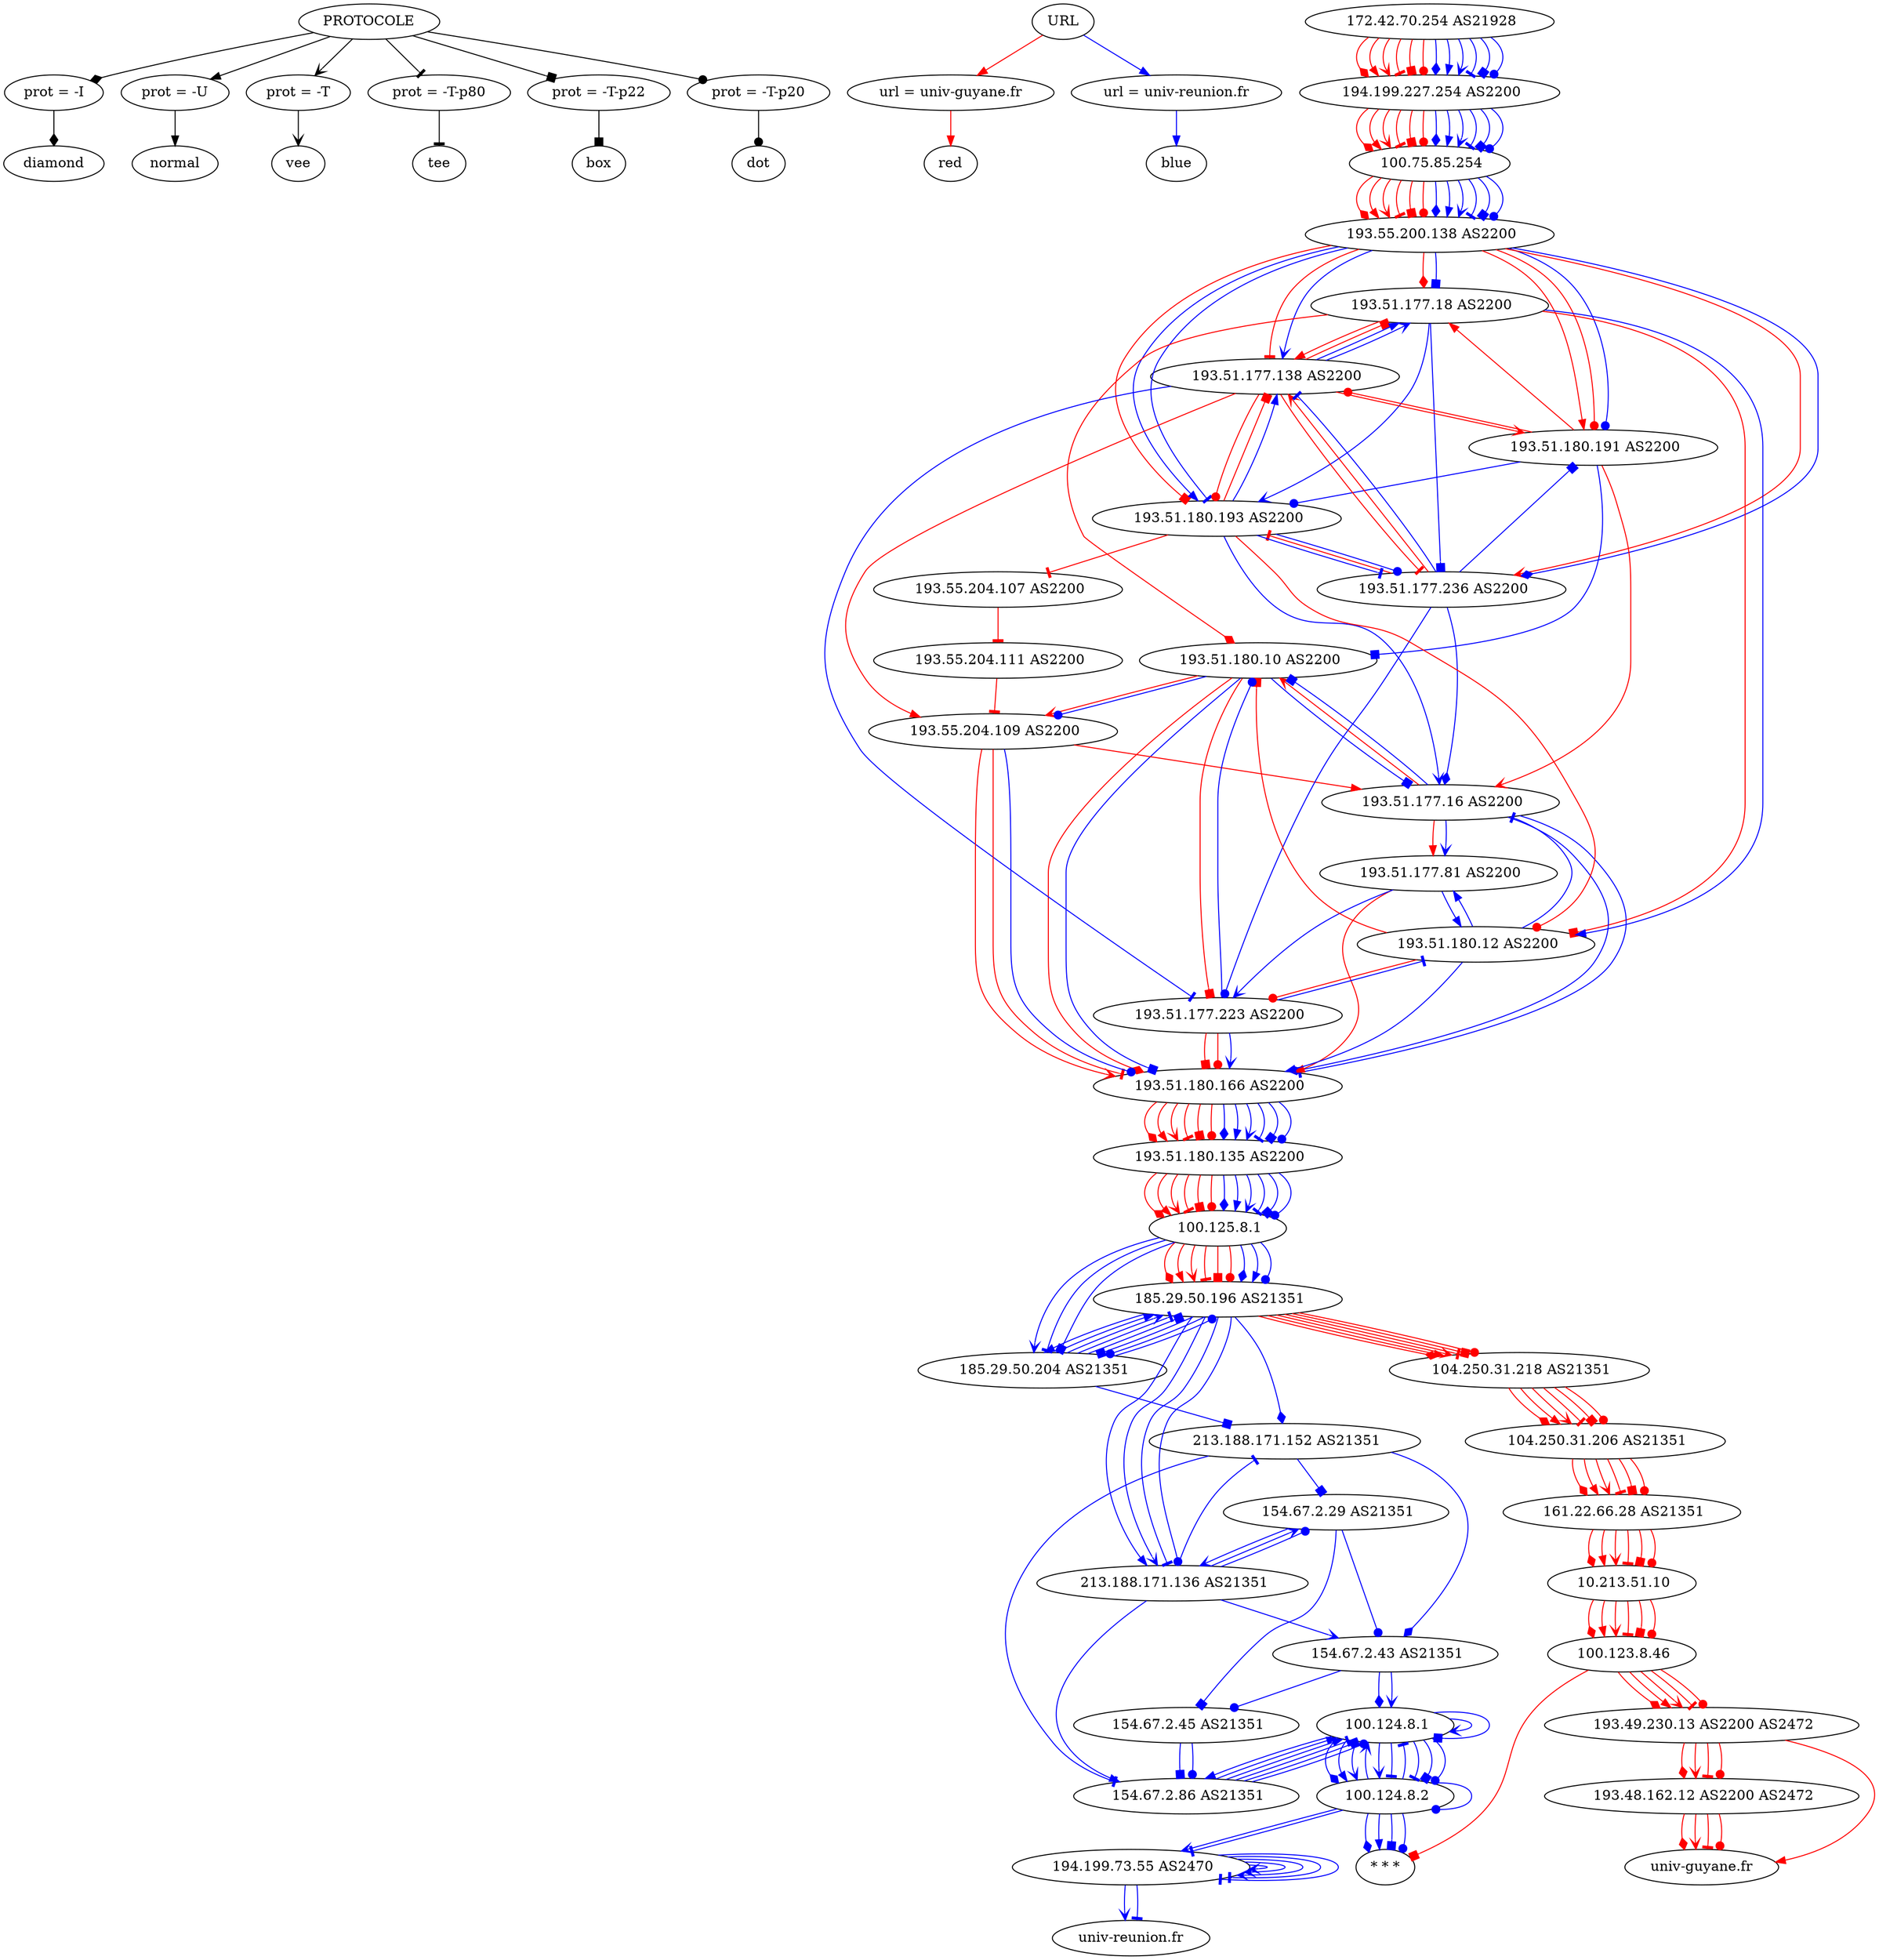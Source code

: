 
digraph A {
"PROTOCOLE"->"prot = -I"->"diamond"[arrowhead=diamond]
"PROTOCOLE"->"prot = -U"->"normal"[arrowhead=normal]
"PROTOCOLE"->"prot = -T"->"vee"[arrowhead=vee]
"PROTOCOLE"->"prot = -T-p80"->"tee"[arrowhead=tee]
"PROTOCOLE"->"prot = -T-p22"->"box"[arrowhead=box]
"PROTOCOLE"->"prot = -T-p20"->"dot"[arrowhead=dot]
 "URL" -> "url = univ-guyane.fr"->"red"[color=red]
 "URL" -> "url = univ-reunion.fr"->"blue"[color=blue]
" 172.42.70.254 AS21928"->" 194.199.227.254 AS2200"->" 100.75.85.254"->" 193.55.200.138 AS2200"->" 193.51.177.18 AS2200"->" 193.51.180.10 AS2200"->" 193.51.180.166 AS2200"->" 193.51.180.135 AS2200"->" 100.125.8.1"->" 185.29.50.196 AS21351"->" 104.250.31.218 AS21351"->" 104.250.31.206 AS21351"->" 161.22.66.28 AS21351"->" 10.213.51.10"->" 100.123.8.46"->" 193.49.230.13 AS2200 AS2472"->" 193.48.162.12 AS2200 AS2472"->"univ-guyane.fr"[arrowhead=diamond, color=red]
" 172.42.70.254 AS21928"->" 194.199.227.254 AS2200"->" 100.75.85.254"->" 193.55.200.138 AS2200"->" 193.51.180.191 AS2200"->" 193.51.177.18 AS2200"->" 193.51.177.138 AS2200"->" 193.55.204.109 AS2200"->" 193.51.177.16 AS2200"->" 193.51.177.81 AS2200"->" 193.51.180.166 AS2200"->" 193.51.180.135 AS2200"->" 100.125.8.1"->" 185.29.50.196 AS21351"->" 104.250.31.218 AS21351"->" 104.250.31.206 AS21351"->" 161.22.66.28 AS21351"->" 10.213.51.10"->" 100.123.8.46"->" 193.49.230.13 AS2200 AS2472"->"univ-guyane.fr"[arrowhead=normal, color=red]
" 172.42.70.254 AS21928"->" 194.199.227.254 AS2200"->" 100.75.85.254"->" 193.55.200.138 AS2200"->" 193.51.177.236 AS2200"->" 193.51.177.138 AS2200"->" 193.51.180.191 AS2200"->" 193.51.177.16 AS2200"->" 193.51.180.10 AS2200"->" 193.55.204.109 AS2200"->" 193.51.180.166 AS2200"->" 193.51.180.135 AS2200"->" 100.125.8.1"->" 185.29.50.196 AS21351"->" 104.250.31.218 AS21351"->" 104.250.31.206 AS21351"->" 161.22.66.28 AS21351"->" 10.213.51.10"->" 100.123.8.46"->" 193.49.230.13 AS2200 AS2472"->" 193.48.162.12 AS2200 AS2472"->"univ-guyane.fr"[arrowhead=vee, color=red]
" 172.42.70.254 AS21928"->" 194.199.227.254 AS2200"->" 100.75.85.254"->" 193.55.200.138 AS2200"->" 193.51.177.138 AS2200"->" 193.51.177.236 AS2200"->" 193.51.180.193 AS2200"->" 193.55.204.107 AS2200"->" 193.55.204.111 AS2200"->" 193.55.204.109 AS2200"->" 193.51.180.166 AS2200"->" 193.51.180.135 AS2200"->" 100.125.8.1"->" 185.29.50.196 AS21351"->" 104.250.31.218 AS21351"->" 104.250.31.206 AS21351"->" 161.22.66.28 AS21351"->" 10.213.51.10"->" 100.123.8.46"->" 193.49.230.13 AS2200 AS2472"->" 193.48.162.12 AS2200 AS2472"->"univ-guyane.fr"[arrowhead=tee, color=red]
" 172.42.70.254 AS21928"->" 194.199.227.254 AS2200"->" 100.75.85.254"->" 193.55.200.138 AS2200"->" 193.51.180.193 AS2200"->" 193.51.177.138 AS2200"->" 193.51.177.18 AS2200"->" 193.51.180.12 AS2200"->" 193.51.180.10 AS2200"->" 193.51.177.223 AS2200"->" 193.51.180.166 AS2200"->" 193.51.180.135 AS2200"->" 100.125.8.1"->" 185.29.50.196 AS21351"->" 104.250.31.218 AS21351"->" 104.250.31.206 AS21351"->" 161.22.66.28 AS21351"->" 10.213.51.10"->" 100.123.8.46"->"* * *"[arrowhead=box, color=red]
" 172.42.70.254 AS21928"->" 194.199.227.254 AS2200"->" 100.75.85.254"->" 193.55.200.138 AS2200"->" 193.51.180.191 AS2200"->" 193.51.177.138 AS2200"->" 193.51.180.193 AS2200"->" 193.51.180.12 AS2200"->" 193.51.177.223 AS2200"->" 193.51.180.166 AS2200"->" 193.51.180.135 AS2200"->" 100.125.8.1"->" 185.29.50.196 AS21351"->" 104.250.31.218 AS21351"->" 104.250.31.206 AS21351"->" 161.22.66.28 AS21351"->" 10.213.51.10"->" 100.123.8.46"->" 193.49.230.13 AS2200 AS2472"->" 193.48.162.12 AS2200 AS2472"->"univ-guyane.fr"[arrowhead=dot, color=red]
" 172.42.70.254 AS21928"->" 194.199.227.254 AS2200"->" 100.75.85.254"->" 193.55.200.138 AS2200"->" 193.51.177.236 AS2200"->" 193.51.177.16 AS2200"->" 193.51.180.166 AS2200"->" 193.51.180.135 AS2200"->" 100.125.8.1"->" 185.29.50.196 AS21351"->" 213.188.171.152 AS21351"->" 154.67.2.43 AS21351"->" 100.124.8.1"->" 100.124.8.2"->"* * *"[arrowhead=diamond, color=blue]
" 172.42.70.254 AS21928"->" 194.199.227.254 AS2200"->" 100.75.85.254"->" 193.55.200.138 AS2200"->" 193.51.180.193 AS2200"->" 193.51.177.138 AS2200"->" 193.51.177.18 AS2200"->" 193.51.180.12 AS2200"->" 193.51.177.81 AS2200"->" 193.51.180.12 AS2200"->" 193.51.180.166 AS2200"->" 193.51.180.135 AS2200"->" 100.125.8.1"->" 185.29.50.196 AS21351"->" 185.29.50.204 AS21351"->" 185.29.50.196 AS21351"->" 213.188.171.136 AS21351"->" 154.67.2.86 AS21351"->" 100.124.8.1"->" 154.67.2.86 AS21351"->" 100.124.8.1"->" 100.124.8.2"->"* * *"[arrowhead=normal, color=blue]
" 172.42.70.254 AS21928"->" 194.199.227.254 AS2200"->" 100.75.85.254"->" 193.55.200.138 AS2200"->" 193.51.177.138 AS2200"->" 193.51.177.18 AS2200"->" 193.51.180.193 AS2200"->" 193.51.177.16 AS2200"->" 193.51.177.81 AS2200"->" 193.51.177.223 AS2200"->" 193.51.180.166 AS2200"->" 193.51.180.135 AS2200"->" 100.125.8.1"->" 185.29.50.204 AS21351"->" 185.29.50.196 AS21351"->" 213.188.171.136 AS21351"->" 154.67.2.29 AS21351"->" 213.188.171.136 AS21351"->" 154.67.2.43 AS21351"->" 100.124.8.1"->" 100.124.8.1"->" 100.124.8.2"->" 100.124.8.1"->" 100.124.8.2"->" 194.199.73.55 AS2470"->" 194.199.73.55 AS2470"->" 194.199.73.55 AS2470"->" 194.199.73.55 AS2470"->"univ-reunion.fr"[arrowhead=vee, color=blue]
" 172.42.70.254 AS21928"->" 194.199.227.254 AS2200"->" 100.75.85.254"->" 193.55.200.138 AS2200"->" 193.51.180.193 AS2200"->" 193.51.177.236 AS2200"->" 193.51.177.138 AS2200"->" 193.51.177.223 AS2200"->" 193.51.180.12 AS2200"->" 193.51.177.16 AS2200"->" 193.51.180.166 AS2200"->" 193.51.180.135 AS2200"->" 100.125.8.1"->" 185.29.50.204 AS21351"->" 185.29.50.196 AS21351"->" 213.188.171.136 AS21351"->" 213.188.171.152 AS21351"->" 154.67.2.86 AS21351"->" 100.124.8.1"->" 100.124.8.2"->" 100.124.8.1"->" 100.124.8.2"->" 194.199.73.55 AS2470"->" 194.199.73.55 AS2470"->" 194.199.73.55 AS2470"->"univ-reunion.fr"[arrowhead=tee, color=blue]
" 172.42.70.254 AS21928"->" 194.199.227.254 AS2200"->" 100.75.85.254"->" 193.55.200.138 AS2200"->" 193.51.177.18 AS2200"->" 193.51.177.236 AS2200"->" 193.51.180.191 AS2200"->" 193.51.180.10 AS2200"->" 193.51.177.16 AS2200"->" 193.51.180.10 AS2200"->" 193.51.180.166 AS2200"->" 193.51.180.135 AS2200"->" 100.125.8.1"->" 185.29.50.204 AS21351"->" 185.29.50.196 AS21351"->" 185.29.50.204 AS21351"->" 213.188.171.152 AS21351"->" 154.67.2.29 AS21351"->" 154.67.2.45 AS21351"->" 154.67.2.86 AS21351"->" 100.124.8.1"->" 100.124.8.1"->" 100.124.8.2"->"* * *"[arrowhead=box, color=blue]
" 172.42.70.254 AS21928"->" 194.199.227.254 AS2200"->" 100.75.85.254"->" 193.55.200.138 AS2200"->" 193.51.180.191 AS2200"->" 193.51.180.193 AS2200"->" 193.51.177.236 AS2200"->" 193.51.177.223 AS2200"->" 193.51.180.10 AS2200"->" 193.55.204.109 AS2200"->" 193.51.180.166 AS2200"->" 193.51.180.135 AS2200"->" 100.125.8.1"->" 185.29.50.196 AS21351"->" 185.29.50.204 AS21351"->" 185.29.50.196 AS21351"->" 213.188.171.136 AS21351"->" 154.67.2.29 AS21351"->" 154.67.2.43 AS21351"->" 154.67.2.45 AS21351"->" 154.67.2.86 AS21351"->" 100.124.8.1"->" 100.124.8.2"->" 100.124.8.2"->"* * *"[arrowhead=dot, color=blue]
}

